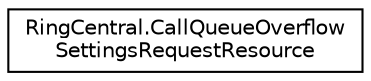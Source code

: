 digraph "Graphical Class Hierarchy"
{
 // LATEX_PDF_SIZE
  edge [fontname="Helvetica",fontsize="10",labelfontname="Helvetica",labelfontsize="10"];
  node [fontname="Helvetica",fontsize="10",shape=record];
  rankdir="LR";
  Node0 [label="RingCentral.CallQueueOverflow\lSettingsRequestResource",height=0.2,width=0.4,color="black", fillcolor="white", style="filled",URL="$classRingCentral_1_1CallQueueOverflowSettingsRequestResource.html",tooltip=" "];
}

